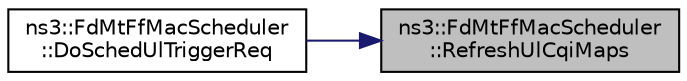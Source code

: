 digraph "ns3::FdMtFfMacScheduler::RefreshUlCqiMaps"
{
 // LATEX_PDF_SIZE
  edge [fontname="Helvetica",fontsize="10",labelfontname="Helvetica",labelfontsize="10"];
  node [fontname="Helvetica",fontsize="10",shape=record];
  rankdir="RL";
  Node1 [label="ns3::FdMtFfMacScheduler\l::RefreshUlCqiMaps",height=0.2,width=0.4,color="black", fillcolor="grey75", style="filled", fontcolor="black",tooltip="Refresh UL CGI maps function."];
  Node1 -> Node2 [dir="back",color="midnightblue",fontsize="10",style="solid",fontname="Helvetica"];
  Node2 [label="ns3::FdMtFfMacScheduler\l::DoSchedUlTriggerReq",height=0.2,width=0.4,color="black", fillcolor="white", style="filled",URL="$classns3_1_1_fd_mt_ff_mac_scheduler.html#adeec9e8c1bed654caf445171337f1a66",tooltip="Sched UL trigger request function."];
}
